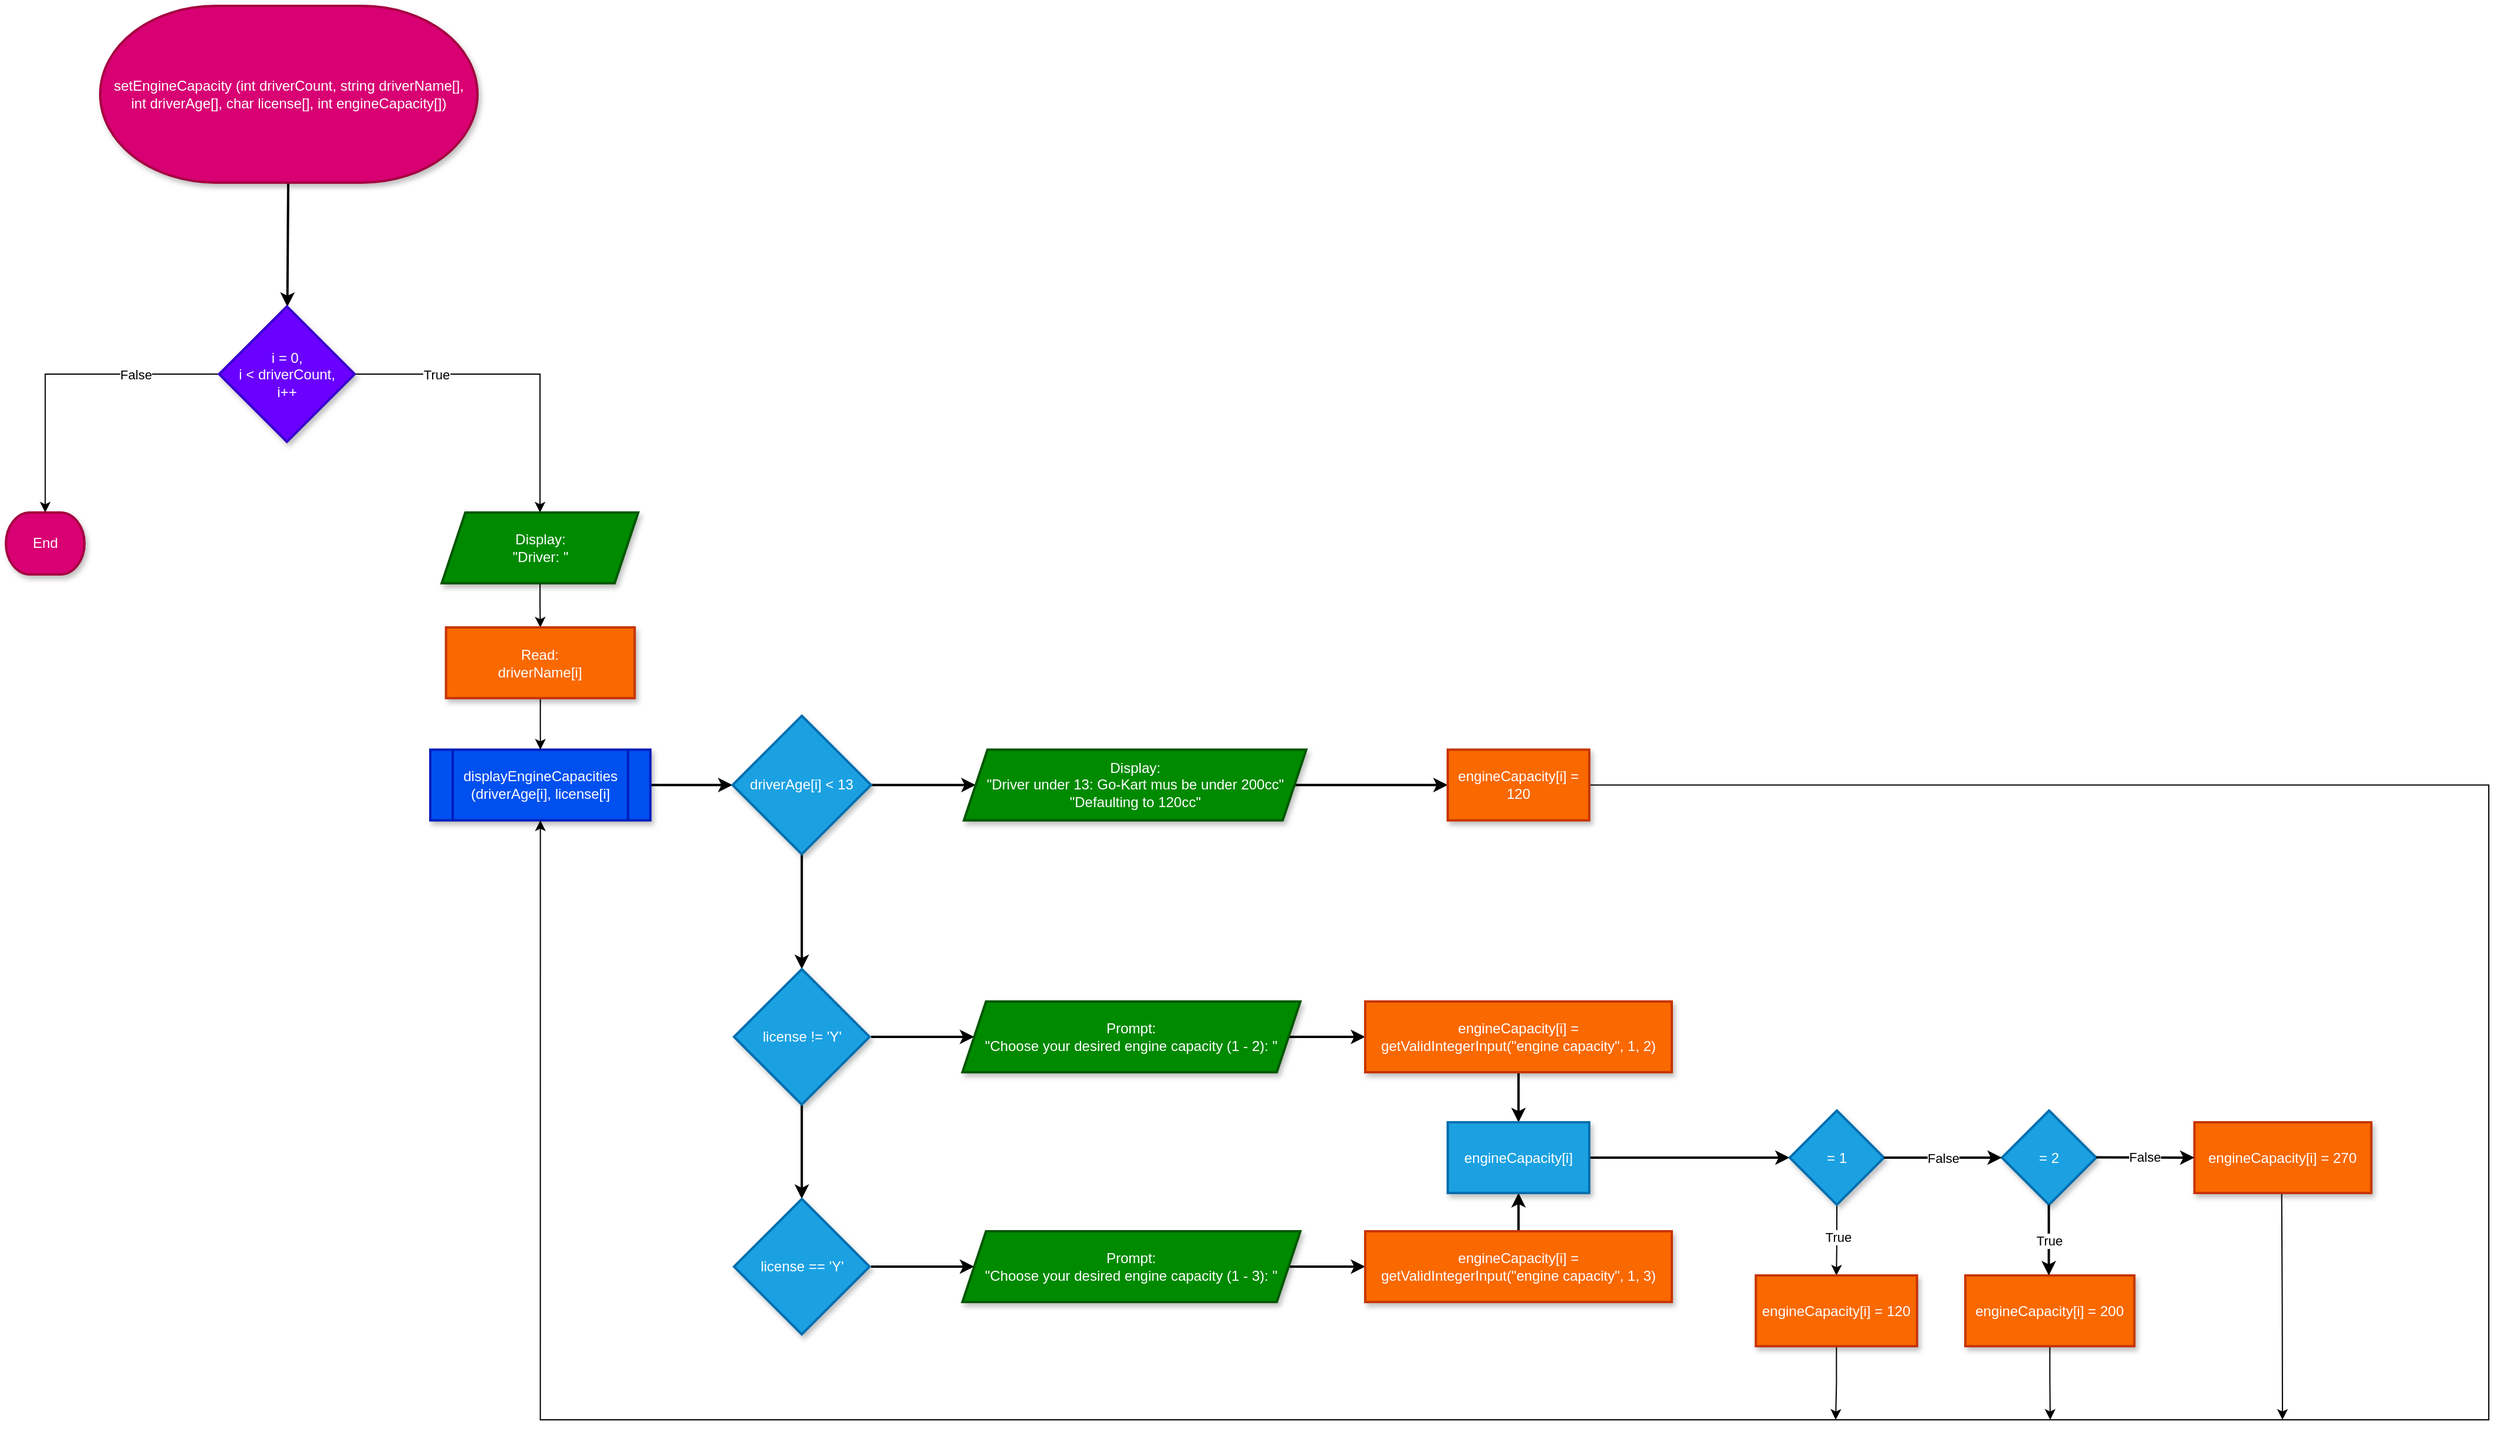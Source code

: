 <mxfile version="27.0.9">
  <diagram name="Page-1" id="QjPxDV6EFfYowPBXu3Lf">
    <mxGraphModel dx="2924" dy="3228" grid="1" gridSize="10" guides="1" tooltips="1" connect="1" arrows="1" fold="1" page="0" pageScale="1" pageWidth="827" pageHeight="1169" math="0" shadow="0">
      <root>
        <mxCell id="0" />
        <mxCell id="1" parent="0" />
        <mxCell id="10" value="" style="edgeStyle=none;html=1;strokeWidth=2;" parent="1" source="2" target="9" edge="1">
          <mxGeometry relative="1" as="geometry" />
        </mxCell>
        <mxCell id="2" value="setEngineCapacity (int driverCount, string driverName[],&lt;div&gt;int driverAge[], char license[], int engineCapacity[])&lt;/div&gt;" style="strokeWidth=2;html=1;shape=mxgraph.flowchart.terminator;whiteSpace=wrap;fillColor=#d80073;fontColor=#ffffff;strokeColor=#A50040;shadow=1;" parent="1" vertex="1">
          <mxGeometry x="250" y="-870" width="320" height="150" as="geometry" />
        </mxCell>
        <mxCell id="WJH1T3URD3kHe13jxlDL-70" value="" style="edgeStyle=orthogonalEdgeStyle;rounded=0;orthogonalLoop=1;jettySize=auto;html=1;" edge="1" parent="1" source="9" target="58">
          <mxGeometry relative="1" as="geometry" />
        </mxCell>
        <mxCell id="WJH1T3URD3kHe13jxlDL-71" value="False" style="edgeLabel;html=1;align=center;verticalAlign=middle;resizable=0;points=[];" vertex="1" connectable="0" parent="WJH1T3URD3kHe13jxlDL-70">
          <mxGeometry x="-0.084" y="-2" relative="1" as="geometry">
            <mxPoint x="50" y="2" as="offset" />
          </mxGeometry>
        </mxCell>
        <mxCell id="WJH1T3URD3kHe13jxlDL-75" value="" style="edgeStyle=orthogonalEdgeStyle;rounded=0;orthogonalLoop=1;jettySize=auto;html=1;" edge="1" parent="1" source="9" target="WJH1T3URD3kHe13jxlDL-74">
          <mxGeometry relative="1" as="geometry" />
        </mxCell>
        <mxCell id="WJH1T3URD3kHe13jxlDL-81" value="True" style="edgeLabel;html=1;align=center;verticalAlign=middle;resizable=0;points=[];" vertex="1" connectable="0" parent="WJH1T3URD3kHe13jxlDL-75">
          <mxGeometry x="-0.12" y="-1" relative="1" as="geometry">
            <mxPoint x="-52" y="-1" as="offset" />
          </mxGeometry>
        </mxCell>
        <mxCell id="9" value="&lt;font style=&quot;color: rgb(255, 255, 255);&quot;&gt;i = 0,&lt;br&gt;i &amp;lt; driverCount,&lt;br&gt;i++&lt;/font&gt;" style="rhombus;whiteSpace=wrap;html=1;strokeWidth=2;fillColor=#6a00ff;fontColor=#FFFFFF;strokeColor=#3700CC;shadow=1;" parent="1" vertex="1">
          <mxGeometry x="350.84" y="-615" width="115" height="115" as="geometry" />
        </mxCell>
        <mxCell id="14" value="" style="edgeStyle=none;html=1;strokeWidth=2;" parent="1" source="11" target="13" edge="1">
          <mxGeometry relative="1" as="geometry" />
        </mxCell>
        <mxCell id="11" value="&lt;span&gt;&lt;font style=&quot;color: rgb(255, 255, 255);&quot;&gt;displayEngineCapacities (driverAge[i], license[i]&lt;/font&gt;&lt;/span&gt;" style="shape=process;whiteSpace=wrap;html=1;backgroundOutline=1;strokeWidth=2;fillColor=#0050ef;fontColor=#ffffff;strokeColor=#001DBC;shadow=1;" parent="1" vertex="1">
          <mxGeometry x="530" y="-238.75" width="186.66" height="60" as="geometry" />
        </mxCell>
        <mxCell id="16" value="" style="edgeStyle=none;html=1;strokeWidth=2;" parent="1" source="13" target="15" edge="1">
          <mxGeometry relative="1" as="geometry" />
        </mxCell>
        <mxCell id="26" value="" style="edgeStyle=none;html=1;entryX=0.5;entryY=0;entryDx=0;entryDy=0;strokeWidth=2;" parent="1" source="13" target="27" edge="1">
          <mxGeometry relative="1" as="geometry">
            <mxPoint x="845.08" y="-51.25" as="targetPoint" />
          </mxGeometry>
        </mxCell>
        <mxCell id="13" value="&lt;span style=&quot;&quot;&gt;&lt;font style=&quot;color: rgb(255, 255, 255);&quot;&gt;driverAge[i] &amp;lt; 13&lt;/font&gt;&lt;/span&gt;" style="rhombus;whiteSpace=wrap;html=1;strokeWidth=2;fillColor=#1ba1e2;fontColor=#FFFFFF;strokeColor=#006EAF;shadow=1;" parent="1" vertex="1">
          <mxGeometry x="786.33" y="-267.5" width="117.5" height="117.5" as="geometry" />
        </mxCell>
        <mxCell id="18" value="" style="edgeStyle=none;html=1;strokeWidth=2;" parent="1" source="15" target="17" edge="1">
          <mxGeometry relative="1" as="geometry" />
        </mxCell>
        <mxCell id="15" value="Display:&lt;br&gt;&quot;Driver under 13: Go-Kart mus be under 200cc&quot;&lt;br&gt;&quot;Defaulting to 120cc&quot;" style="shape=parallelogram;perimeter=parallelogramPerimeter;whiteSpace=wrap;html=1;fixedSize=1;strokeWidth=2;fillColor=#008a00;fontColor=#ffffff;strokeColor=#005700;shadow=1;" parent="1" vertex="1">
          <mxGeometry x="982.58" y="-238.75" width="290.42" height="60" as="geometry" />
        </mxCell>
        <mxCell id="WJH1T3URD3kHe13jxlDL-85" style="edgeStyle=orthogonalEdgeStyle;rounded=0;orthogonalLoop=1;jettySize=auto;html=1;exitX=1;exitY=0.5;exitDx=0;exitDy=0;entryX=0.5;entryY=1;entryDx=0;entryDy=0;" edge="1" parent="1" source="17" target="11">
          <mxGeometry relative="1" as="geometry">
            <Array as="points">
              <mxPoint x="2276" y="-209" />
              <mxPoint x="2276" y="330" />
              <mxPoint x="623" y="330" />
            </Array>
          </mxGeometry>
        </mxCell>
        <mxCell id="17" value="engineCapacity[i] =&lt;br&gt;120" style="whiteSpace=wrap;html=1;strokeWidth=2;fillColor=#fa6800;fontColor=#FFFFFF;strokeColor=#C73500;shadow=1;" parent="1" vertex="1">
          <mxGeometry x="1393" y="-238.75" width="120" height="60" as="geometry" />
        </mxCell>
        <mxCell id="23" value="" style="edgeStyle=none;html=1;strokeWidth=2;" parent="1" target="22" edge="1">
          <mxGeometry relative="1" as="geometry">
            <mxPoint x="903.83" y="5" as="sourcePoint" />
          </mxGeometry>
        </mxCell>
        <mxCell id="29" value="" style="edgeStyle=none;html=1;strokeWidth=2;" parent="1" source="22" target="28" edge="1">
          <mxGeometry relative="1" as="geometry" />
        </mxCell>
        <mxCell id="22" value="Prompt:&lt;br&gt;&quot;Choose your desired engine capacity (1 - 2): &quot;" style="shape=parallelogram;perimeter=parallelogramPerimeter;whiteSpace=wrap;html=1;fixedSize=1;strokeWidth=2;fillColor=#008a00;fontColor=#ffffff;strokeColor=#005700;shadow=1;" parent="1" vertex="1">
          <mxGeometry x="981.33" y="-25" width="286.66" height="60" as="geometry" />
        </mxCell>
        <mxCell id="31" value="" style="edgeStyle=none;html=1;strokeWidth=2;" parent="1" source="27" target="30" edge="1">
          <mxGeometry relative="1" as="geometry" />
        </mxCell>
        <mxCell id="27" value="license != &#39;Y&#39;" style="rhombus;whiteSpace=wrap;html=1;strokeWidth=2;fillColor=#1ba1e2;fontColor=#ffffff;strokeColor=#006EAF;shadow=1;" parent="1" vertex="1">
          <mxGeometry x="787.58" y="-52.5" width="115" height="115" as="geometry" />
        </mxCell>
        <mxCell id="38" value="" style="edgeStyle=none;html=1;strokeWidth=2;" parent="1" source="28" target="36" edge="1">
          <mxGeometry relative="1" as="geometry" />
        </mxCell>
        <mxCell id="28" value="engineCapacity[i] =&lt;br&gt;getValidIntegerInput(&quot;engine capacity&quot;, 1, 2)" style="whiteSpace=wrap;html=1;strokeWidth=2;fillColor=#fa6800;fontColor=#FFFFFF;strokeColor=#C73500;shadow=1;" parent="1" vertex="1">
          <mxGeometry x="1323" y="-25" width="260" height="60" as="geometry" />
        </mxCell>
        <mxCell id="30" value="license == &#39;Y&#39;" style="rhombus;whiteSpace=wrap;html=1;strokeWidth=2;fillColor=#1ba1e2;fontColor=#ffffff;strokeColor=#006EAF;shadow=1;" parent="1" vertex="1">
          <mxGeometry x="787.58" y="142.5" width="115" height="115" as="geometry" />
        </mxCell>
        <mxCell id="32" value="" style="edgeStyle=none;html=1;strokeWidth=2;" parent="1" target="34" edge="1">
          <mxGeometry relative="1" as="geometry">
            <mxPoint x="903.83" y="200" as="sourcePoint" />
          </mxGeometry>
        </mxCell>
        <mxCell id="33" value="" style="edgeStyle=none;html=1;strokeWidth=2;" parent="1" source="34" target="35" edge="1">
          <mxGeometry relative="1" as="geometry" />
        </mxCell>
        <mxCell id="34" value="Prompt:&lt;br&gt;&quot;Choose your desired engine capacity (1 - 3): &quot;" style="shape=parallelogram;perimeter=parallelogramPerimeter;whiteSpace=wrap;html=1;fixedSize=1;strokeWidth=2;fillColor=#008a00;fontColor=#ffffff;strokeColor=#005700;shadow=1;" parent="1" vertex="1">
          <mxGeometry x="981.33" y="170" width="286.66" height="60" as="geometry" />
        </mxCell>
        <mxCell id="37" value="" style="edgeStyle=none;html=1;strokeWidth=2;" parent="1" source="35" target="36" edge="1">
          <mxGeometry relative="1" as="geometry" />
        </mxCell>
        <mxCell id="35" value="engineCapacity[i] =&lt;br&gt;getValidIntegerInput(&quot;engine capacity&quot;, 1, 3)" style="whiteSpace=wrap;html=1;strokeWidth=2;fillColor=#fa6800;fontColor=#FFFFFF;strokeColor=#C73500;shadow=1;" parent="1" vertex="1">
          <mxGeometry x="1323" y="170" width="260" height="60" as="geometry" />
        </mxCell>
        <mxCell id="41" value="" style="edgeStyle=none;html=1;strokeWidth=2;" parent="1" source="36" edge="1">
          <mxGeometry relative="1" as="geometry">
            <mxPoint x="1683" y="107.5" as="targetPoint" />
          </mxGeometry>
        </mxCell>
        <mxCell id="36" value="engineCapacity[i]" style="whiteSpace=wrap;html=1;strokeWidth=2;fillColor=#1ba1e2;fontColor=#ffffff;strokeColor=#006EAF;shadow=1;" parent="1" vertex="1">
          <mxGeometry x="1393" y="77.5" width="120" height="60" as="geometry" />
        </mxCell>
        <mxCell id="WJH1T3URD3kHe13jxlDL-82" value="" style="edgeStyle=orthogonalEdgeStyle;rounded=0;orthogonalLoop=1;jettySize=auto;html=1;" edge="1" parent="1" source="39" target="42">
          <mxGeometry relative="1" as="geometry" />
        </mxCell>
        <mxCell id="WJH1T3URD3kHe13jxlDL-83" value="True" style="edgeLabel;html=1;align=center;verticalAlign=middle;resizable=0;points=[];" vertex="1" connectable="0" parent="WJH1T3URD3kHe13jxlDL-82">
          <mxGeometry x="-0.11" y="1" relative="1" as="geometry">
            <mxPoint as="offset" />
          </mxGeometry>
        </mxCell>
        <mxCell id="39" value="= 1" style="rhombus;whiteSpace=wrap;html=1;strokeWidth=2;fillColor=#1ba1e2;fontColor=#ffffff;strokeColor=#006EAF;shadow=1;" parent="1" vertex="1">
          <mxGeometry x="1683" y="67.5" width="80" height="80" as="geometry" />
        </mxCell>
        <mxCell id="WJH1T3URD3kHe13jxlDL-88" style="edgeStyle=orthogonalEdgeStyle;rounded=0;orthogonalLoop=1;jettySize=auto;html=1;exitX=0.5;exitY=1;exitDx=0;exitDy=0;" edge="1" parent="1" source="42">
          <mxGeometry relative="1" as="geometry">
            <mxPoint x="1722" y="330" as="targetPoint" />
          </mxGeometry>
        </mxCell>
        <mxCell id="42" value="engineCapacity[i] = 120" style="whiteSpace=wrap;html=1;strokeWidth=2;fillColor=#fa6800;fontColor=#FFFFFF;strokeColor=#C73500;shadow=1;" parent="1" vertex="1">
          <mxGeometry x="1654.33" y="207.5" width="136.67" height="60" as="geometry" />
        </mxCell>
        <mxCell id="44" value="= 2" style="rhombus;whiteSpace=wrap;html=1;strokeWidth=2;fillColor=#1ba1e2;fontColor=#ffffff;strokeColor=#006EAF;shadow=1;" parent="1" vertex="1">
          <mxGeometry x="1863" y="67.5" width="80" height="80" as="geometry" />
        </mxCell>
        <mxCell id="WJH1T3URD3kHe13jxlDL-87" style="edgeStyle=orthogonalEdgeStyle;rounded=0;orthogonalLoop=1;jettySize=auto;html=1;exitX=0.5;exitY=1;exitDx=0;exitDy=0;" edge="1" parent="1" source="46">
          <mxGeometry relative="1" as="geometry">
            <mxPoint x="1904" y="330" as="targetPoint" />
          </mxGeometry>
        </mxCell>
        <mxCell id="46" value="engineCapacity[i] = 200" style="whiteSpace=wrap;html=1;strokeWidth=2;fillColor=#fa6800;fontColor=#FFFFFF;strokeColor=#C73500;shadow=1;" parent="1" vertex="1">
          <mxGeometry x="1832" y="207.5" width="143.33" height="60" as="geometry" />
        </mxCell>
        <mxCell id="WJH1T3URD3kHe13jxlDL-86" style="edgeStyle=orthogonalEdgeStyle;rounded=0;orthogonalLoop=1;jettySize=auto;html=1;exitX=0.5;exitY=1;exitDx=0;exitDy=0;" edge="1" parent="1">
          <mxGeometry relative="1" as="geometry">
            <mxPoint x="2101" y="330" as="targetPoint" />
            <mxPoint x="2100.33" y="137.5" as="sourcePoint" />
          </mxGeometry>
        </mxCell>
        <mxCell id="50" value="engineCapacity[i] = 270" style="whiteSpace=wrap;html=1;strokeWidth=2;fillColor=#fa6800;fontColor=#FFFFFF;strokeColor=#C73500;shadow=1;" parent="1" vertex="1">
          <mxGeometry x="2026.33" y="77.5" width="150" height="60" as="geometry" />
        </mxCell>
        <mxCell id="58" value="End" style="strokeWidth=2;html=1;shape=mxgraph.flowchart.terminator;whiteSpace=wrap;fillColor=#d80073;fontColor=#ffffff;strokeColor=#A50040;shadow=1;" parent="1" vertex="1">
          <mxGeometry x="170" y="-440" width="66.67" height="52.5" as="geometry" />
        </mxCell>
        <mxCell id="67" value="False" style="edgeStyle=none;orthogonalLoop=1;jettySize=auto;html=1;exitX=1;exitY=0.5;exitDx=0;exitDy=0;entryX=0;entryY=0.5;entryDx=0;entryDy=0;strokeWidth=2;" parent="1" source="39" target="44" edge="1">
          <mxGeometry width="100" relative="1" as="geometry">
            <mxPoint x="1756.33" y="117.5" as="sourcePoint" />
            <mxPoint x="1856.33" y="117.5" as="targetPoint" />
            <Array as="points" />
          </mxGeometry>
        </mxCell>
        <mxCell id="69" value="False" style="edgeStyle=none;orthogonalLoop=1;jettySize=auto;html=1;exitX=1;exitY=0.5;exitDx=0;exitDy=0;entryX=0;entryY=0.5;entryDx=0;entryDy=0;entryPerimeter=0;strokeWidth=2;" parent="1" target="50" edge="1">
          <mxGeometry width="100" relative="1" as="geometry">
            <mxPoint x="1943" y="107.3" as="sourcePoint" />
            <mxPoint x="2023" y="107.3" as="targetPoint" />
            <Array as="points" />
          </mxGeometry>
        </mxCell>
        <mxCell id="70" value="True" style="edgeStyle=none;orthogonalLoop=1;jettySize=auto;html=1;exitX=0.5;exitY=1;exitDx=0;exitDy=0;entryX=0.5;entryY=0;entryDx=0;entryDy=0;strokeWidth=2;" parent="1" edge="1">
          <mxGeometry width="100" relative="1" as="geometry">
            <mxPoint x="1902.8" y="147.5" as="sourcePoint" />
            <mxPoint x="1902.8" y="207.5" as="targetPoint" />
            <Array as="points" />
          </mxGeometry>
        </mxCell>
        <mxCell id="WJH1T3URD3kHe13jxlDL-79" value="" style="edgeStyle=orthogonalEdgeStyle;rounded=0;orthogonalLoop=1;jettySize=auto;html=1;" edge="1" parent="1" source="WJH1T3URD3kHe13jxlDL-74" target="WJH1T3URD3kHe13jxlDL-78">
          <mxGeometry relative="1" as="geometry" />
        </mxCell>
        <mxCell id="WJH1T3URD3kHe13jxlDL-74" value="Display:&lt;div&gt;&quot;Driver: &quot;&lt;/div&gt;" style="shape=parallelogram;perimeter=parallelogramPerimeter;whiteSpace=wrap;html=1;fixedSize=1;fillColor=#008a00;strokeColor=#005700;fontColor=#ffffff;strokeWidth=2;shadow=1;" vertex="1" parent="1">
          <mxGeometry x="539.67" y="-440" width="166.66" height="60" as="geometry" />
        </mxCell>
        <mxCell id="WJH1T3URD3kHe13jxlDL-80" value="" style="edgeStyle=orthogonalEdgeStyle;rounded=0;orthogonalLoop=1;jettySize=auto;html=1;" edge="1" parent="1" source="WJH1T3URD3kHe13jxlDL-78" target="11">
          <mxGeometry relative="1" as="geometry" />
        </mxCell>
        <mxCell id="WJH1T3URD3kHe13jxlDL-78" value="Read:&lt;div&gt;driverName[i]&lt;/div&gt;" style="whiteSpace=wrap;html=1;strokeWidth=2;fillColor=#fa6800;fontColor=#FFFFFF;strokeColor=#C73500;shadow=1;" vertex="1" parent="1">
          <mxGeometry x="543.33" y="-342.5" width="160" height="60" as="geometry" />
        </mxCell>
      </root>
    </mxGraphModel>
  </diagram>
</mxfile>
